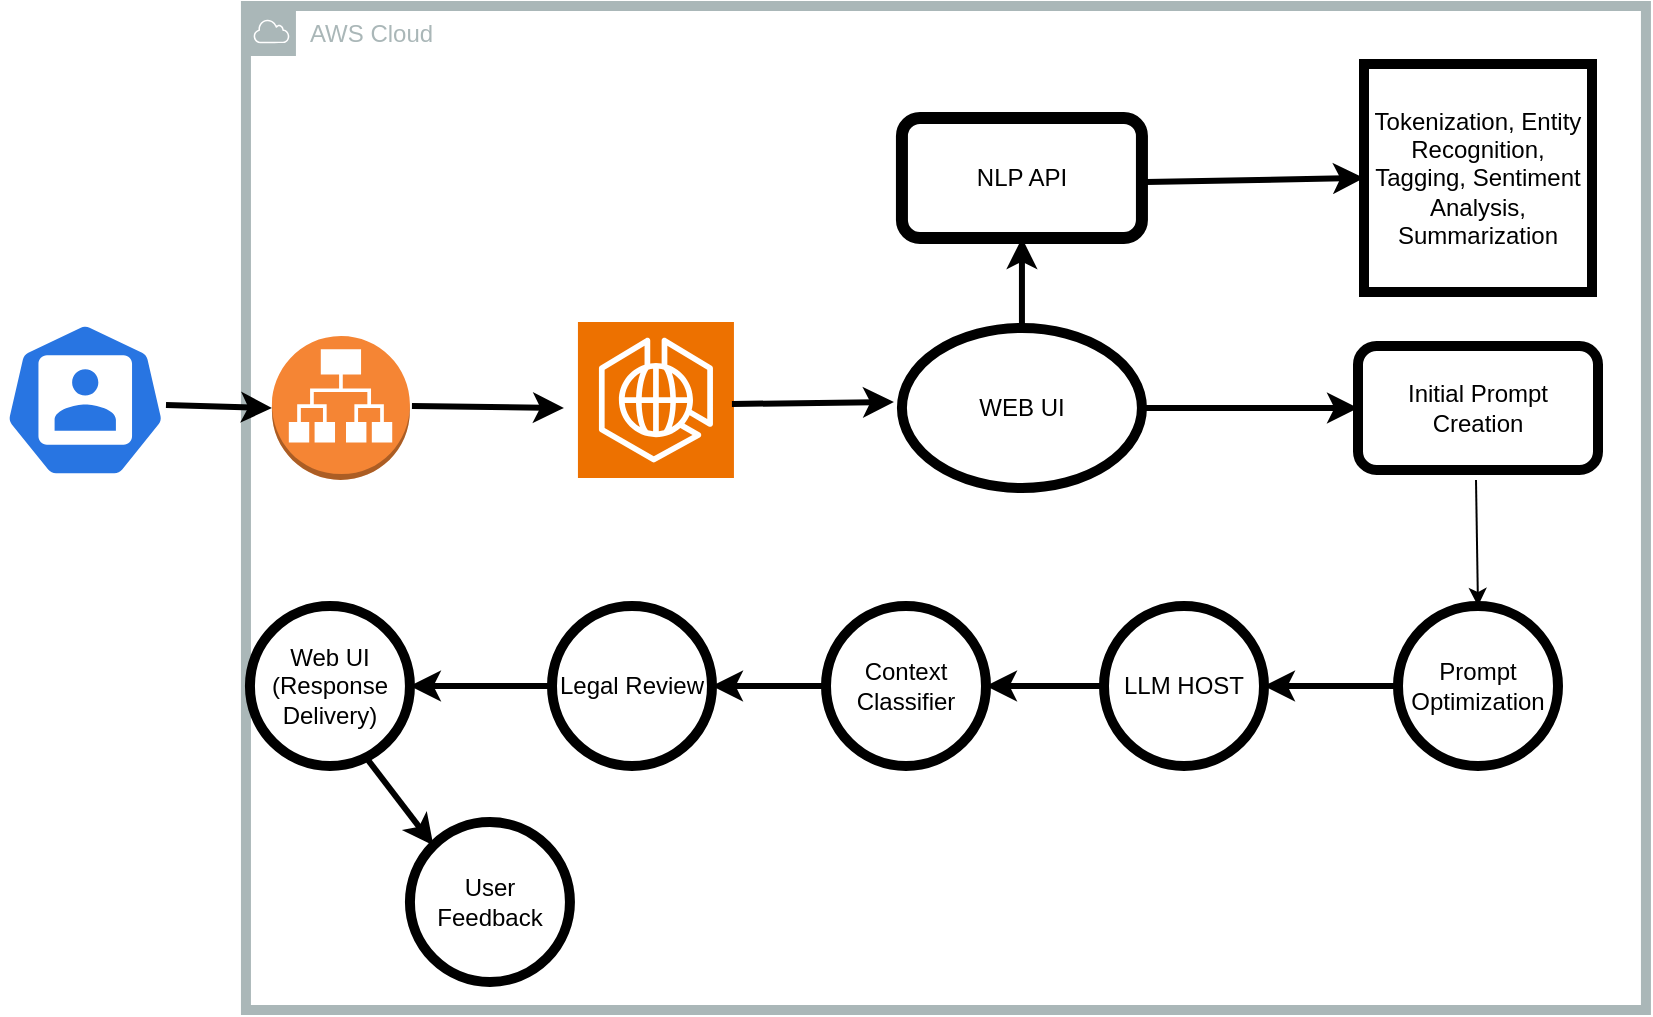 <mxfile version="24.7.7">
  <diagram name="Page-1" id="JXIhGONYbr2m-ST3QxQ1">
    <mxGraphModel dx="993" dy="558" grid="0" gridSize="10" guides="1" tooltips="1" connect="1" arrows="1" fold="1" page="1" pageScale="1" pageWidth="850" pageHeight="1100" math="0" shadow="0">
      <root>
        <mxCell id="0" />
        <mxCell id="1" parent="0" />
        <mxCell id="wPs0IFDb3RpQWniAuL0m-1" value="AWS Cloud" style="sketch=0;outlineConnect=0;gradientColor=none;html=1;whiteSpace=wrap;fontSize=12;fontStyle=0;shape=mxgraph.aws4.group;grIcon=mxgraph.aws4.group_aws_cloud;strokeColor=#AAB7B8;fillColor=none;verticalAlign=top;align=left;spacingLeft=30;fontColor=#AAB7B8;dashed=0;strokeWidth=5;" vertex="1" parent="1">
          <mxGeometry x="139.97" y="12" width="700" height="502" as="geometry" />
        </mxCell>
        <mxCell id="wPs0IFDb3RpQWniAuL0m-2" value="" style="aspect=fixed;sketch=0;html=1;dashed=0;whitespace=wrap;verticalLabelPosition=bottom;verticalAlign=top;fillColor=#2875E2;strokeColor=#ffffff;points=[[0.005,0.63,0],[0.1,0.2,0],[0.9,0.2,0],[0.5,0,0],[0.995,0.63,0],[0.72,0.99,0],[0.5,1,0],[0.28,0.99,0]];shape=mxgraph.kubernetes.icon2;prIcon=user;strokeWidth=4;" vertex="1" parent="1">
          <mxGeometry x="19" y="170" width="81.25" height="78" as="geometry" />
        </mxCell>
        <mxCell id="wPs0IFDb3RpQWniAuL0m-3" value="" style="outlineConnect=0;dashed=0;verticalLabelPosition=bottom;verticalAlign=top;align=center;html=1;shape=mxgraph.aws3.application_load_balancer;fillColor=#F58534;gradientColor=none;" vertex="1" parent="1">
          <mxGeometry x="152.97" y="177" width="69" height="72" as="geometry" />
        </mxCell>
        <mxCell id="wPs0IFDb3RpQWniAuL0m-4" value="" style="sketch=0;points=[[0,0,0],[0.25,0,0],[0.5,0,0],[0.75,0,0],[1,0,0],[0,1,0],[0.25,1,0],[0.5,1,0],[0.75,1,0],[1,1,0],[0,0.25,0],[0,0.5,0],[0,0.75,0],[1,0.25,0],[1,0.5,0],[1,0.75,0]];outlineConnect=0;fontColor=#232F3E;fillColor=#ED7100;strokeColor=#ffffff;dashed=0;verticalLabelPosition=bottom;verticalAlign=top;align=center;html=1;fontSize=12;fontStyle=0;aspect=fixed;shape=mxgraph.aws4.resourceIcon;resIcon=mxgraph.aws4.ecs_anywhere;" vertex="1" parent="1">
          <mxGeometry x="305.97" y="170" width="78" height="78" as="geometry" />
        </mxCell>
        <mxCell id="wPs0IFDb3RpQWniAuL0m-8" value="WEB UI" style="ellipse;whiteSpace=wrap;html=1;strokeWidth=5;" vertex="1" parent="1">
          <mxGeometry x="467.97" y="173" width="120" height="80" as="geometry" />
        </mxCell>
        <mxCell id="wPs0IFDb3RpQWniAuL0m-9" value="Initial Prompt Creation" style="rounded=1;whiteSpace=wrap;html=1;strokeWidth=5;" vertex="1" parent="1">
          <mxGeometry x="696" y="182" width="120" height="62" as="geometry" />
        </mxCell>
        <mxCell id="wPs0IFDb3RpQWniAuL0m-10" value="NLP API" style="rounded=1;whiteSpace=wrap;html=1;strokeWidth=6;" vertex="1" parent="1">
          <mxGeometry x="467.97" y="68" width="120" height="60" as="geometry" />
        </mxCell>
        <mxCell id="wPs0IFDb3RpQWniAuL0m-11" value="" style="endArrow=classic;html=1;rounded=0;entryX=0;entryY=0.5;entryDx=0;entryDy=0;entryPerimeter=0;exitX=0.948;exitY=0.494;exitDx=0;exitDy=0;exitPerimeter=0;strokeWidth=3;" edge="1" parent="1" target="wPs0IFDb3RpQWniAuL0m-3">
          <mxGeometry width="50" height="50" relative="1" as="geometry">
            <mxPoint x="99.995" y="211.532" as="sourcePoint" />
            <mxPoint x="140.97" y="177" as="targetPoint" />
          </mxGeometry>
        </mxCell>
        <mxCell id="wPs0IFDb3RpQWniAuL0m-12" value="" style="endArrow=classic;html=1;rounded=0;strokeWidth=3;" edge="1" parent="1">
          <mxGeometry width="50" height="50" relative="1" as="geometry">
            <mxPoint x="222.97" y="212" as="sourcePoint" />
            <mxPoint x="298.97" y="213" as="targetPoint" />
          </mxGeometry>
        </mxCell>
        <mxCell id="wPs0IFDb3RpQWniAuL0m-13" value="" style="endArrow=classic;html=1;rounded=0;strokeWidth=3;" edge="1" parent="1">
          <mxGeometry width="50" height="50" relative="1" as="geometry">
            <mxPoint x="382.97" y="211" as="sourcePoint" />
            <mxPoint x="463.97" y="210" as="targetPoint" />
          </mxGeometry>
        </mxCell>
        <mxCell id="wPs0IFDb3RpQWniAuL0m-14" value="" style="endArrow=classic;html=1;rounded=0;exitX=0.5;exitY=0;exitDx=0;exitDy=0;entryX=0.5;entryY=1;entryDx=0;entryDy=0;strokeWidth=3;" edge="1" parent="1" source="wPs0IFDb3RpQWniAuL0m-8" target="wPs0IFDb3RpQWniAuL0m-10">
          <mxGeometry width="50" height="50" relative="1" as="geometry">
            <mxPoint x="555.97" y="171" as="sourcePoint" />
            <mxPoint x="548" y="122" as="targetPoint" />
          </mxGeometry>
        </mxCell>
        <mxCell id="wPs0IFDb3RpQWniAuL0m-16" value="Tokenization, Entity Recognition, Tagging, Sentiment Analysis, Summarization" style="whiteSpace=wrap;html=1;aspect=fixed;strokeWidth=5;" vertex="1" parent="1">
          <mxGeometry x="699" y="41" width="114" height="114" as="geometry" />
        </mxCell>
        <mxCell id="wPs0IFDb3RpQWniAuL0m-17" value="" style="endArrow=classic;html=1;rounded=0;entryX=0;entryY=0.5;entryDx=0;entryDy=0;strokeWidth=3;" edge="1" parent="1" target="wPs0IFDb3RpQWniAuL0m-16">
          <mxGeometry width="50" height="50" relative="1" as="geometry">
            <mxPoint x="590" y="100" as="sourcePoint" />
            <mxPoint x="640" y="50" as="targetPoint" />
          </mxGeometry>
        </mxCell>
        <mxCell id="wPs0IFDb3RpQWniAuL0m-18" value="LLM HOST" style="ellipse;whiteSpace=wrap;html=1;aspect=fixed;strokeWidth=5;" vertex="1" parent="1">
          <mxGeometry x="569" y="312" width="80" height="80" as="geometry" />
        </mxCell>
        <mxCell id="wPs0IFDb3RpQWniAuL0m-19" value="Prompt Optimization" style="ellipse;whiteSpace=wrap;html=1;aspect=fixed;strokeWidth=5;" vertex="1" parent="1">
          <mxGeometry x="716" y="312" width="80" height="80" as="geometry" />
        </mxCell>
        <mxCell id="wPs0IFDb3RpQWniAuL0m-20" value="" style="endArrow=classic;html=1;rounded=0;exitX=1;exitY=0.5;exitDx=0;exitDy=0;strokeWidth=3;entryX=0;entryY=0.5;entryDx=0;entryDy=0;" edge="1" parent="1" source="wPs0IFDb3RpQWniAuL0m-8" target="wPs0IFDb3RpQWniAuL0m-9">
          <mxGeometry width="50" height="50" relative="1" as="geometry">
            <mxPoint x="689" y="193" as="sourcePoint" />
            <mxPoint x="689" y="238" as="targetPoint" />
            <Array as="points" />
          </mxGeometry>
        </mxCell>
        <mxCell id="wPs0IFDb3RpQWniAuL0m-21" value="User Feedback" style="ellipse;whiteSpace=wrap;html=1;aspect=fixed;strokeWidth=5;" vertex="1" parent="1">
          <mxGeometry x="221.97" y="420" width="80" height="80" as="geometry" />
        </mxCell>
        <mxCell id="wPs0IFDb3RpQWniAuL0m-22" value="Web UI (Response Delivery)" style="ellipse;whiteSpace=wrap;html=1;aspect=fixed;strokeWidth=5;" vertex="1" parent="1">
          <mxGeometry x="141.97" y="312" width="80" height="80" as="geometry" />
        </mxCell>
        <mxCell id="wPs0IFDb3RpQWniAuL0m-23" value="Legal Review" style="ellipse;whiteSpace=wrap;html=1;aspect=fixed;strokeWidth=5;" vertex="1" parent="1">
          <mxGeometry x="293" y="312" width="80" height="80" as="geometry" />
        </mxCell>
        <mxCell id="wPs0IFDb3RpQWniAuL0m-24" value="Context Classifier" style="ellipse;whiteSpace=wrap;html=1;aspect=fixed;strokeWidth=5;" vertex="1" parent="1">
          <mxGeometry x="430" y="312" width="80" height="80" as="geometry" />
        </mxCell>
        <mxCell id="wPs0IFDb3RpQWniAuL0m-26" value="" style="endArrow=classic;html=1;rounded=0;entryX=0.5;entryY=0;entryDx=0;entryDy=0;" edge="1" parent="1" target="wPs0IFDb3RpQWniAuL0m-19">
          <mxGeometry width="50" height="50" relative="1" as="geometry">
            <mxPoint x="755" y="249" as="sourcePoint" />
            <mxPoint x="805" y="199" as="targetPoint" />
          </mxGeometry>
        </mxCell>
        <mxCell id="wPs0IFDb3RpQWniAuL0m-27" value="" style="endArrow=classic;html=1;rounded=0;entryX=1;entryY=0.5;entryDx=0;entryDy=0;exitX=0;exitY=0.5;exitDx=0;exitDy=0;strokeWidth=3;" edge="1" parent="1" source="wPs0IFDb3RpQWniAuL0m-19" target="wPs0IFDb3RpQWniAuL0m-18">
          <mxGeometry width="50" height="50" relative="1" as="geometry">
            <mxPoint x="704" y="356" as="sourcePoint" />
            <mxPoint x="754" y="306" as="targetPoint" />
          </mxGeometry>
        </mxCell>
        <mxCell id="wPs0IFDb3RpQWniAuL0m-28" value="" style="endArrow=classic;html=1;rounded=0;entryX=1;entryY=0.5;entryDx=0;entryDy=0;exitX=0;exitY=0.5;exitDx=0;exitDy=0;strokeWidth=3;" edge="1" parent="1" source="wPs0IFDb3RpQWniAuL0m-18" target="wPs0IFDb3RpQWniAuL0m-24">
          <mxGeometry width="50" height="50" relative="1" as="geometry">
            <mxPoint x="509" y="356" as="sourcePoint" />
            <mxPoint x="559" y="306" as="targetPoint" />
          </mxGeometry>
        </mxCell>
        <mxCell id="wPs0IFDb3RpQWniAuL0m-29" value="" style="endArrow=classic;html=1;rounded=0;exitX=0;exitY=0.5;exitDx=0;exitDy=0;entryX=1;entryY=0.5;entryDx=0;entryDy=0;strokeWidth=3;" edge="1" parent="1" source="wPs0IFDb3RpQWniAuL0m-24" target="wPs0IFDb3RpQWniAuL0m-23">
          <mxGeometry width="50" height="50" relative="1" as="geometry">
            <mxPoint x="381" y="336" as="sourcePoint" />
            <mxPoint x="431" y="286" as="targetPoint" />
          </mxGeometry>
        </mxCell>
        <mxCell id="wPs0IFDb3RpQWniAuL0m-30" value="" style="endArrow=classic;html=1;rounded=0;entryX=1;entryY=0.5;entryDx=0;entryDy=0;exitX=0;exitY=0.5;exitDx=0;exitDy=0;strokeWidth=3;" edge="1" parent="1" source="wPs0IFDb3RpQWniAuL0m-23" target="wPs0IFDb3RpQWniAuL0m-22">
          <mxGeometry width="50" height="50" relative="1" as="geometry">
            <mxPoint x="282" y="353" as="sourcePoint" />
            <mxPoint x="332" y="303" as="targetPoint" />
          </mxGeometry>
        </mxCell>
        <mxCell id="wPs0IFDb3RpQWniAuL0m-31" value="" style="endArrow=classic;html=1;rounded=0;entryX=0;entryY=0;entryDx=0;entryDy=0;strokeWidth=3;" edge="1" parent="1" target="wPs0IFDb3RpQWniAuL0m-21">
          <mxGeometry width="50" height="50" relative="1" as="geometry">
            <mxPoint x="201" y="389" as="sourcePoint" />
            <mxPoint x="251" y="339" as="targetPoint" />
          </mxGeometry>
        </mxCell>
      </root>
    </mxGraphModel>
  </diagram>
</mxfile>
